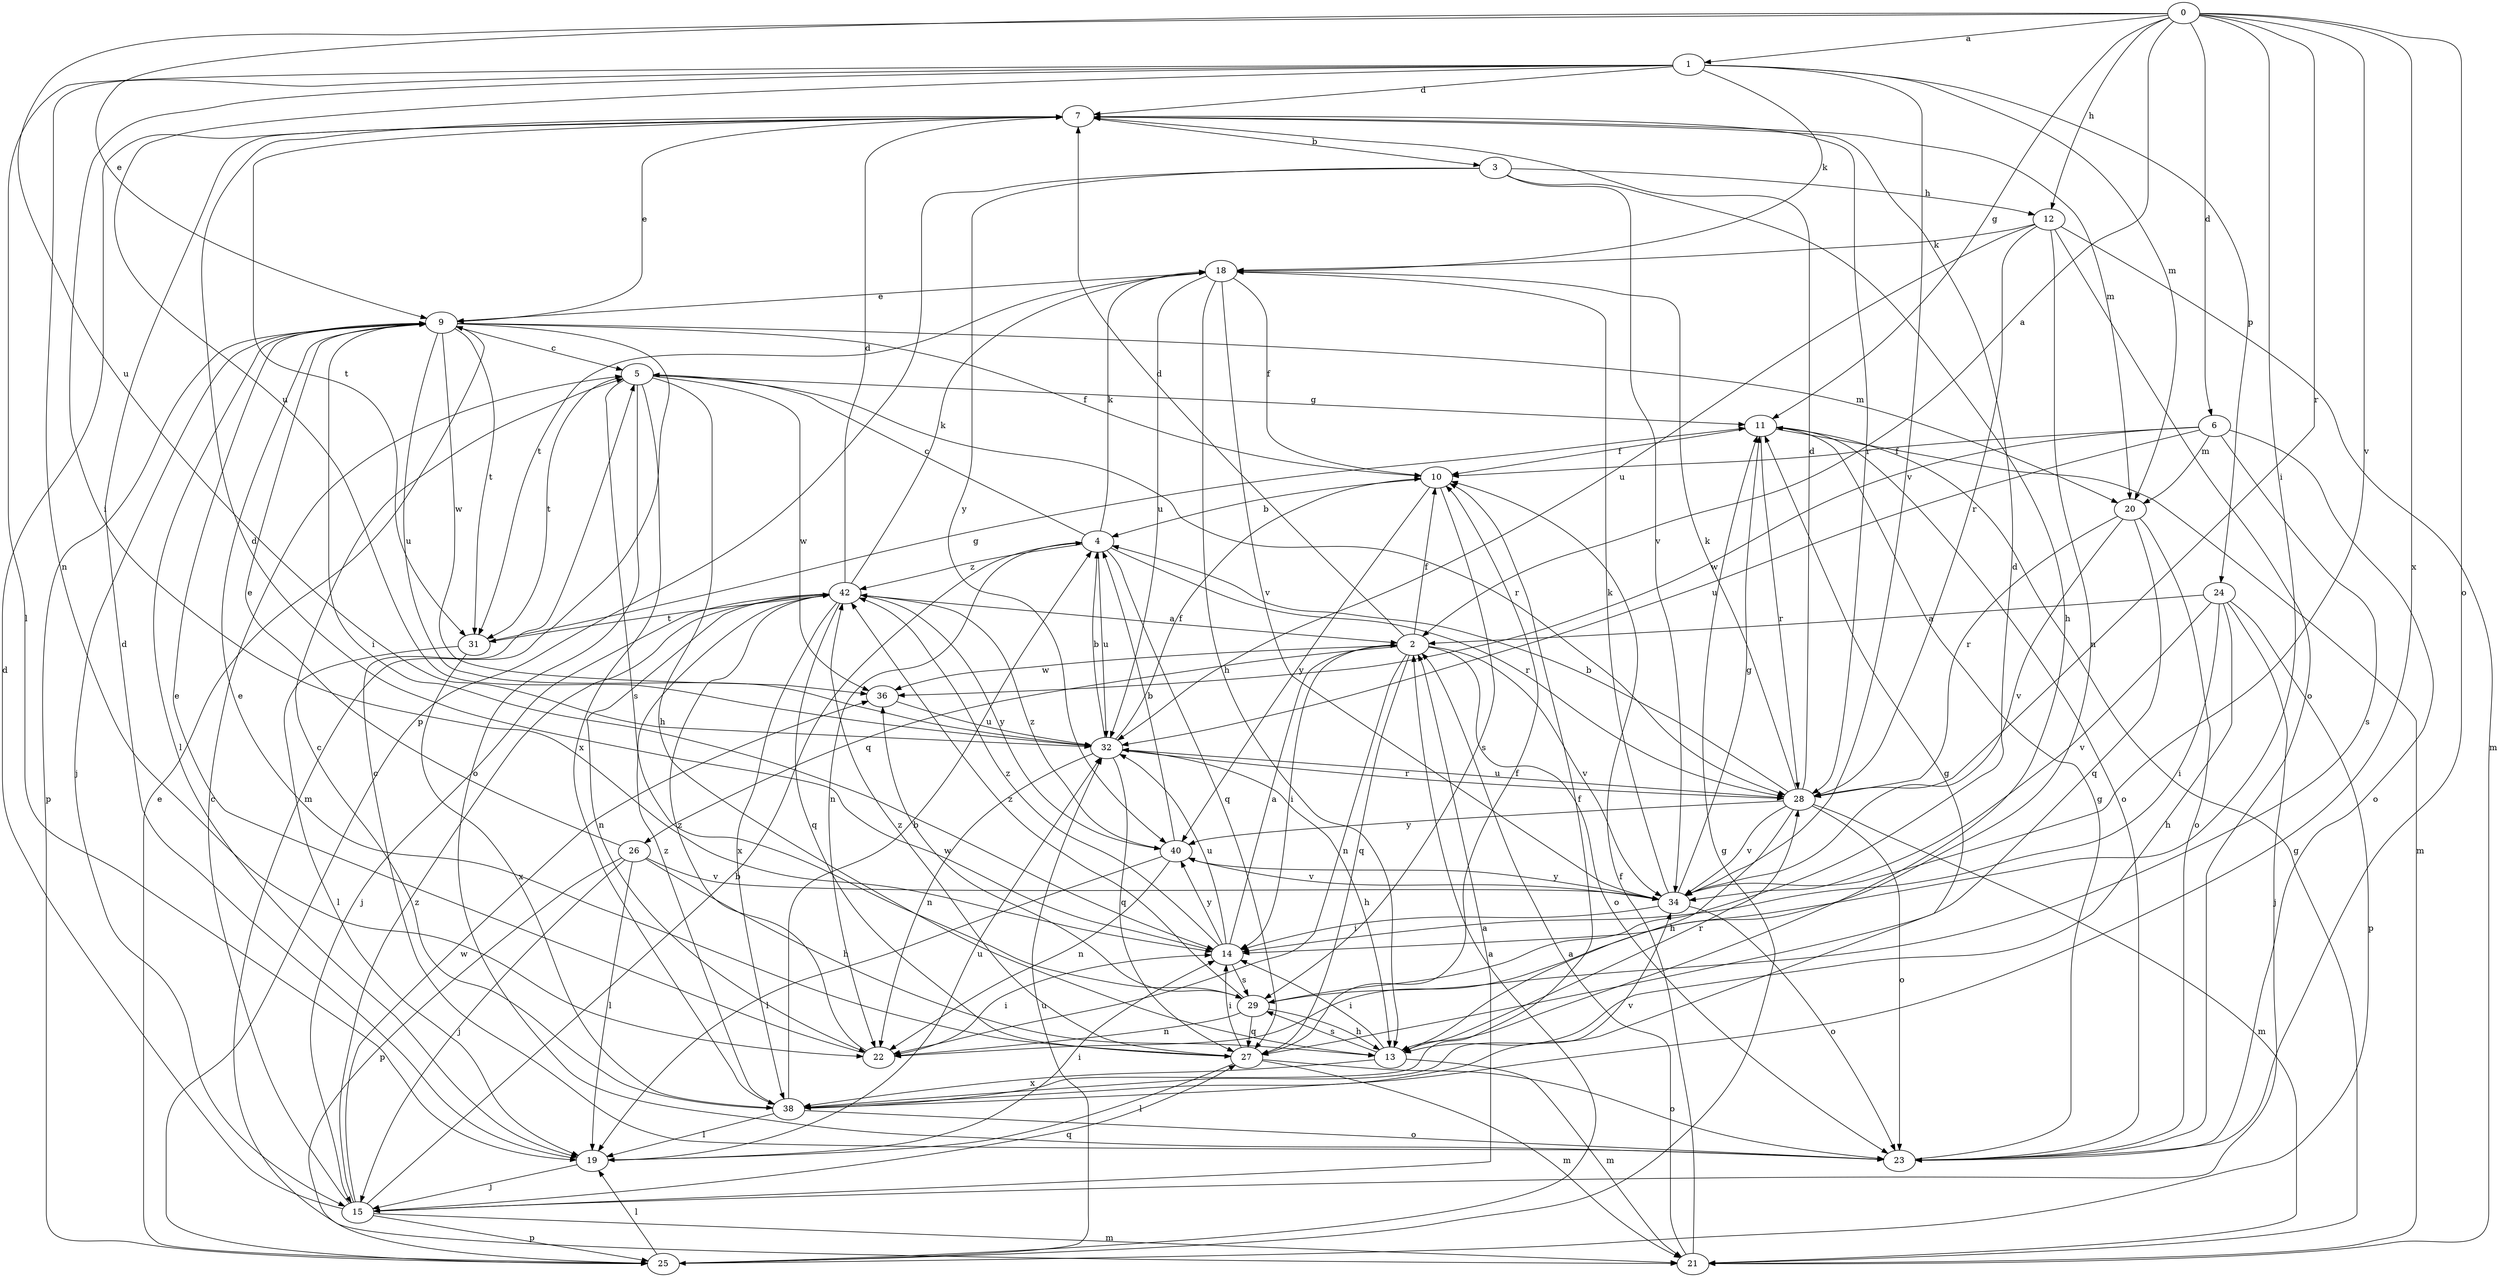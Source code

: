 strict digraph  {
0;
1;
2;
3;
4;
5;
6;
7;
9;
10;
11;
12;
13;
14;
15;
18;
19;
20;
21;
22;
23;
24;
25;
26;
27;
28;
29;
31;
32;
34;
36;
38;
40;
42;
0 -> 1  [label=a];
0 -> 2  [label=a];
0 -> 6  [label=d];
0 -> 9  [label=e];
0 -> 11  [label=g];
0 -> 12  [label=h];
0 -> 14  [label=i];
0 -> 23  [label=o];
0 -> 28  [label=r];
0 -> 32  [label=u];
0 -> 34  [label=v];
0 -> 38  [label=x];
1 -> 7  [label=d];
1 -> 14  [label=i];
1 -> 18  [label=k];
1 -> 19  [label=l];
1 -> 20  [label=m];
1 -> 22  [label=n];
1 -> 24  [label=p];
1 -> 32  [label=u];
1 -> 34  [label=v];
2 -> 7  [label=d];
2 -> 10  [label=f];
2 -> 14  [label=i];
2 -> 22  [label=n];
2 -> 23  [label=o];
2 -> 26  [label=q];
2 -> 27  [label=q];
2 -> 34  [label=v];
2 -> 36  [label=w];
3 -> 12  [label=h];
3 -> 13  [label=h];
3 -> 25  [label=p];
3 -> 34  [label=v];
3 -> 40  [label=y];
4 -> 5  [label=c];
4 -> 18  [label=k];
4 -> 22  [label=n];
4 -> 27  [label=q];
4 -> 28  [label=r];
4 -> 32  [label=u];
4 -> 42  [label=z];
5 -> 11  [label=g];
5 -> 13  [label=h];
5 -> 23  [label=o];
5 -> 28  [label=r];
5 -> 29  [label=s];
5 -> 31  [label=t];
5 -> 36  [label=w];
5 -> 38  [label=x];
6 -> 10  [label=f];
6 -> 20  [label=m];
6 -> 23  [label=o];
6 -> 29  [label=s];
6 -> 32  [label=u];
6 -> 36  [label=w];
7 -> 3  [label=b];
7 -> 9  [label=e];
7 -> 20  [label=m];
7 -> 28  [label=r];
7 -> 31  [label=t];
9 -> 5  [label=c];
9 -> 10  [label=f];
9 -> 14  [label=i];
9 -> 15  [label=j];
9 -> 19  [label=l];
9 -> 20  [label=m];
9 -> 21  [label=m];
9 -> 25  [label=p];
9 -> 31  [label=t];
9 -> 32  [label=u];
9 -> 36  [label=w];
10 -> 4  [label=b];
10 -> 29  [label=s];
10 -> 40  [label=y];
11 -> 10  [label=f];
11 -> 21  [label=m];
11 -> 23  [label=o];
11 -> 28  [label=r];
12 -> 18  [label=k];
12 -> 21  [label=m];
12 -> 22  [label=n];
12 -> 23  [label=o];
12 -> 28  [label=r];
12 -> 32  [label=u];
13 -> 14  [label=i];
13 -> 21  [label=m];
13 -> 28  [label=r];
13 -> 29  [label=s];
13 -> 38  [label=x];
14 -> 2  [label=a];
14 -> 7  [label=d];
14 -> 29  [label=s];
14 -> 32  [label=u];
14 -> 40  [label=y];
14 -> 42  [label=z];
15 -> 2  [label=a];
15 -> 4  [label=b];
15 -> 5  [label=c];
15 -> 7  [label=d];
15 -> 21  [label=m];
15 -> 25  [label=p];
15 -> 27  [label=q];
15 -> 36  [label=w];
15 -> 42  [label=z];
18 -> 9  [label=e];
18 -> 10  [label=f];
18 -> 13  [label=h];
18 -> 31  [label=t];
18 -> 32  [label=u];
18 -> 34  [label=v];
19 -> 7  [label=d];
19 -> 14  [label=i];
19 -> 15  [label=j];
19 -> 32  [label=u];
20 -> 23  [label=o];
20 -> 27  [label=q];
20 -> 28  [label=r];
20 -> 34  [label=v];
21 -> 2  [label=a];
21 -> 10  [label=f];
21 -> 11  [label=g];
22 -> 9  [label=e];
22 -> 14  [label=i];
22 -> 42  [label=z];
23 -> 5  [label=c];
23 -> 11  [label=g];
24 -> 2  [label=a];
24 -> 13  [label=h];
24 -> 14  [label=i];
24 -> 15  [label=j];
24 -> 25  [label=p];
24 -> 34  [label=v];
25 -> 2  [label=a];
25 -> 9  [label=e];
25 -> 11  [label=g];
25 -> 19  [label=l];
25 -> 32  [label=u];
26 -> 9  [label=e];
26 -> 13  [label=h];
26 -> 15  [label=j];
26 -> 19  [label=l];
26 -> 25  [label=p];
26 -> 34  [label=v];
27 -> 9  [label=e];
27 -> 10  [label=f];
27 -> 14  [label=i];
27 -> 19  [label=l];
27 -> 21  [label=m];
27 -> 23  [label=o];
27 -> 42  [label=z];
28 -> 4  [label=b];
28 -> 7  [label=d];
28 -> 13  [label=h];
28 -> 18  [label=k];
28 -> 21  [label=m];
28 -> 23  [label=o];
28 -> 32  [label=u];
28 -> 34  [label=v];
28 -> 40  [label=y];
29 -> 7  [label=d];
29 -> 13  [label=h];
29 -> 22  [label=n];
29 -> 27  [label=q];
29 -> 36  [label=w];
29 -> 42  [label=z];
31 -> 11  [label=g];
31 -> 19  [label=l];
31 -> 38  [label=x];
32 -> 4  [label=b];
32 -> 10  [label=f];
32 -> 13  [label=h];
32 -> 22  [label=n];
32 -> 27  [label=q];
32 -> 28  [label=r];
34 -> 11  [label=g];
34 -> 14  [label=i];
34 -> 18  [label=k];
34 -> 23  [label=o];
34 -> 40  [label=y];
36 -> 32  [label=u];
38 -> 4  [label=b];
38 -> 5  [label=c];
38 -> 10  [label=f];
38 -> 11  [label=g];
38 -> 19  [label=l];
38 -> 23  [label=o];
38 -> 34  [label=v];
38 -> 42  [label=z];
40 -> 4  [label=b];
40 -> 19  [label=l];
40 -> 22  [label=n];
40 -> 34  [label=v];
40 -> 42  [label=z];
42 -> 2  [label=a];
42 -> 7  [label=d];
42 -> 15  [label=j];
42 -> 18  [label=k];
42 -> 22  [label=n];
42 -> 27  [label=q];
42 -> 31  [label=t];
42 -> 38  [label=x];
42 -> 40  [label=y];
}
